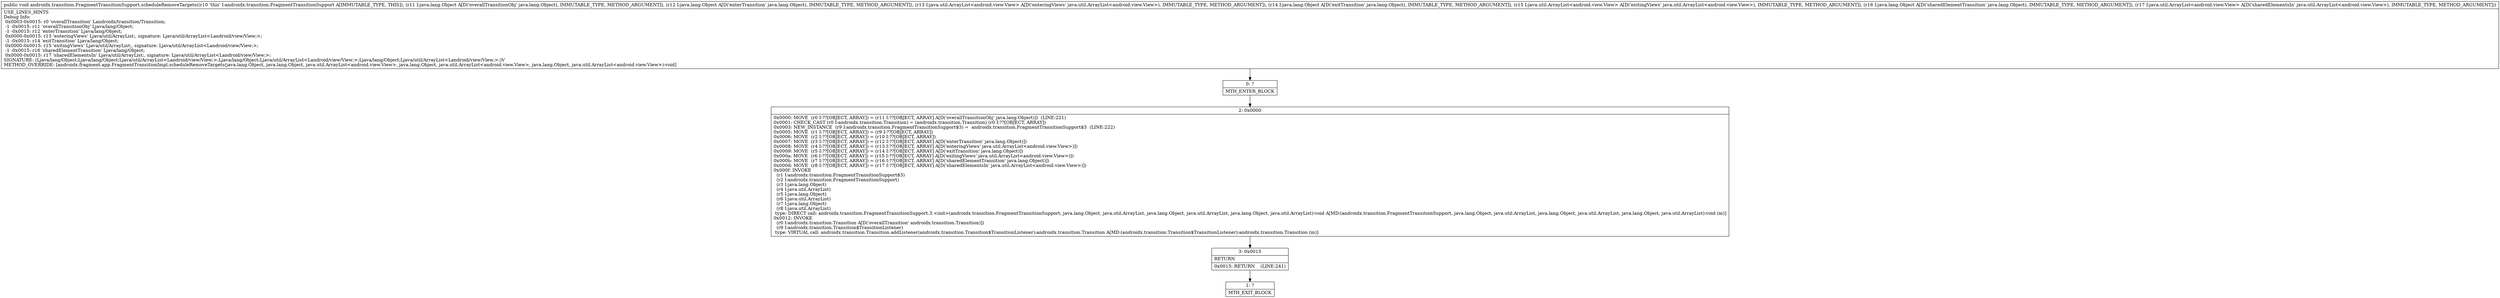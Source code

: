 digraph "CFG forandroidx.transition.FragmentTransitionSupport.scheduleRemoveTargets(Ljava\/lang\/Object;Ljava\/lang\/Object;Ljava\/util\/ArrayList;Ljava\/lang\/Object;Ljava\/util\/ArrayList;Ljava\/lang\/Object;Ljava\/util\/ArrayList;)V" {
Node_0 [shape=record,label="{0\:\ ?|MTH_ENTER_BLOCK\l}"];
Node_2 [shape=record,label="{2\:\ 0x0000|0x0000: MOVE  (r0 I:??[OBJECT, ARRAY]) = (r11 I:??[OBJECT, ARRAY] A[D('overallTransitionObj' java.lang.Object)])  (LINE:221)\l0x0001: CHECK_CAST (r0 I:androidx.transition.Transition) = (androidx.transition.Transition) (r0 I:??[OBJECT, ARRAY]) \l0x0003: NEW_INSTANCE  (r9 I:androidx.transition.FragmentTransitionSupport$3) =  androidx.transition.FragmentTransitionSupport$3  (LINE:222)\l0x0005: MOVE  (r1 I:??[OBJECT, ARRAY]) = (r9 I:??[OBJECT, ARRAY]) \l0x0006: MOVE  (r2 I:??[OBJECT, ARRAY]) = (r10 I:??[OBJECT, ARRAY]) \l0x0007: MOVE  (r3 I:??[OBJECT, ARRAY]) = (r12 I:??[OBJECT, ARRAY] A[D('enterTransition' java.lang.Object)]) \l0x0008: MOVE  (r4 I:??[OBJECT, ARRAY]) = (r13 I:??[OBJECT, ARRAY] A[D('enteringViews' java.util.ArrayList\<android.view.View\>)]) \l0x0009: MOVE  (r5 I:??[OBJECT, ARRAY]) = (r14 I:??[OBJECT, ARRAY] A[D('exitTransition' java.lang.Object)]) \l0x000a: MOVE  (r6 I:??[OBJECT, ARRAY]) = (r15 I:??[OBJECT, ARRAY] A[D('exitingViews' java.util.ArrayList\<android.view.View\>)]) \l0x000b: MOVE  (r7 I:??[OBJECT, ARRAY]) = (r16 I:??[OBJECT, ARRAY] A[D('sharedElementTransition' java.lang.Object)]) \l0x000d: MOVE  (r8 I:??[OBJECT, ARRAY]) = (r17 I:??[OBJECT, ARRAY] A[D('sharedElementsIn' java.util.ArrayList\<android.view.View\>)]) \l0x000f: INVOKE  \l  (r1 I:androidx.transition.FragmentTransitionSupport$3)\l  (r2 I:androidx.transition.FragmentTransitionSupport)\l  (r3 I:java.lang.Object)\l  (r4 I:java.util.ArrayList)\l  (r5 I:java.lang.Object)\l  (r6 I:java.util.ArrayList)\l  (r7 I:java.lang.Object)\l  (r8 I:java.util.ArrayList)\l type: DIRECT call: androidx.transition.FragmentTransitionSupport.3.\<init\>(androidx.transition.FragmentTransitionSupport, java.lang.Object, java.util.ArrayList, java.lang.Object, java.util.ArrayList, java.lang.Object, java.util.ArrayList):void A[MD:(androidx.transition.FragmentTransitionSupport, java.lang.Object, java.util.ArrayList, java.lang.Object, java.util.ArrayList, java.lang.Object, java.util.ArrayList):void (m)]\l0x0012: INVOKE  \l  (r0 I:androidx.transition.Transition A[D('overallTransition' androidx.transition.Transition)])\l  (r9 I:androidx.transition.Transition$TransitionListener)\l type: VIRTUAL call: androidx.transition.Transition.addListener(androidx.transition.Transition$TransitionListener):androidx.transition.Transition A[MD:(androidx.transition.Transition$TransitionListener):androidx.transition.Transition (m)]\l}"];
Node_3 [shape=record,label="{3\:\ 0x0015|RETURN\l|0x0015: RETURN    (LINE:241)\l}"];
Node_1 [shape=record,label="{1\:\ ?|MTH_EXIT_BLOCK\l}"];
MethodNode[shape=record,label="{public void androidx.transition.FragmentTransitionSupport.scheduleRemoveTargets((r10 'this' I:androidx.transition.FragmentTransitionSupport A[IMMUTABLE_TYPE, THIS]), (r11 I:java.lang.Object A[D('overallTransitionObj' java.lang.Object), IMMUTABLE_TYPE, METHOD_ARGUMENT]), (r12 I:java.lang.Object A[D('enterTransition' java.lang.Object), IMMUTABLE_TYPE, METHOD_ARGUMENT]), (r13 I:java.util.ArrayList\<android.view.View\> A[D('enteringViews' java.util.ArrayList\<android.view.View\>), IMMUTABLE_TYPE, METHOD_ARGUMENT]), (r14 I:java.lang.Object A[D('exitTransition' java.lang.Object), IMMUTABLE_TYPE, METHOD_ARGUMENT]), (r15 I:java.util.ArrayList\<android.view.View\> A[D('exitingViews' java.util.ArrayList\<android.view.View\>), IMMUTABLE_TYPE, METHOD_ARGUMENT]), (r16 I:java.lang.Object A[D('sharedElementTransition' java.lang.Object), IMMUTABLE_TYPE, METHOD_ARGUMENT]), (r17 I:java.util.ArrayList\<android.view.View\> A[D('sharedElementsIn' java.util.ArrayList\<android.view.View\>), IMMUTABLE_TYPE, METHOD_ARGUMENT]))  | USE_LINES_HINTS\lDebug Info:\l  0x0003\-0x0015: r0 'overallTransition' Landroidx\/transition\/Transition;\l  \-1 \-0x0015: r11 'overallTransitionObj' Ljava\/lang\/Object;\l  \-1 \-0x0015: r12 'enterTransition' Ljava\/lang\/Object;\l  0x0000\-0x0015: r13 'enteringViews' Ljava\/util\/ArrayList;, signature: Ljava\/util\/ArrayList\<Landroid\/view\/View;\>;\l  \-1 \-0x0015: r14 'exitTransition' Ljava\/lang\/Object;\l  0x0000\-0x0015: r15 'exitingViews' Ljava\/util\/ArrayList;, signature: Ljava\/util\/ArrayList\<Landroid\/view\/View;\>;\l  \-1 \-0x0015: r16 'sharedElementTransition' Ljava\/lang\/Object;\l  0x0000\-0x0015: r17 'sharedElementsIn' Ljava\/util\/ArrayList;, signature: Ljava\/util\/ArrayList\<Landroid\/view\/View;\>;\lSIGNATURE: (Ljava\/lang\/Object;Ljava\/lang\/Object;Ljava\/util\/ArrayList\<Landroid\/view\/View;\>;Ljava\/lang\/Object;Ljava\/util\/ArrayList\<Landroid\/view\/View;\>;Ljava\/lang\/Object;Ljava\/util\/ArrayList\<Landroid\/view\/View;\>;)V\lMETHOD_OVERRIDE: [androidx.fragment.app.FragmentTransitionImpl.scheduleRemoveTargets(java.lang.Object, java.lang.Object, java.util.ArrayList\<android.view.View\>, java.lang.Object, java.util.ArrayList\<android.view.View\>, java.lang.Object, java.util.ArrayList\<android.view.View\>):void]\l}"];
MethodNode -> Node_0;Node_0 -> Node_2;
Node_2 -> Node_3;
Node_3 -> Node_1;
}

